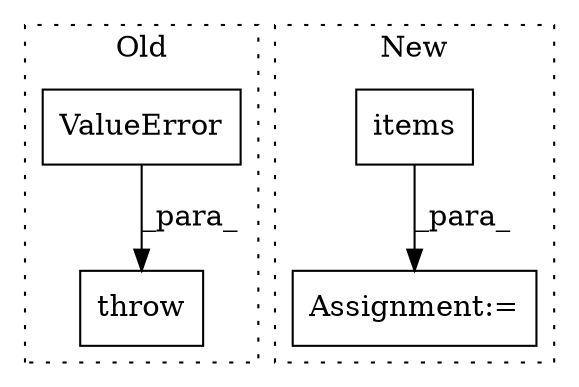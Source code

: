 digraph G {
subgraph cluster0 {
1 [label="throw" a="53" s="7004" l="6" shape="box"];
4 [label="ValueError" a="32" s="7010,7051" l="11,1" shape="box"];
label = "Old";
style="dotted";
}
subgraph cluster1 {
2 [label="items" a="32" s="8676" l="7" shape="box"];
3 [label="Assignment:=" a="7" s="8576,8683" l="69,2" shape="box"];
label = "New";
style="dotted";
}
2 -> 3 [label="_para_"];
4 -> 1 [label="_para_"];
}